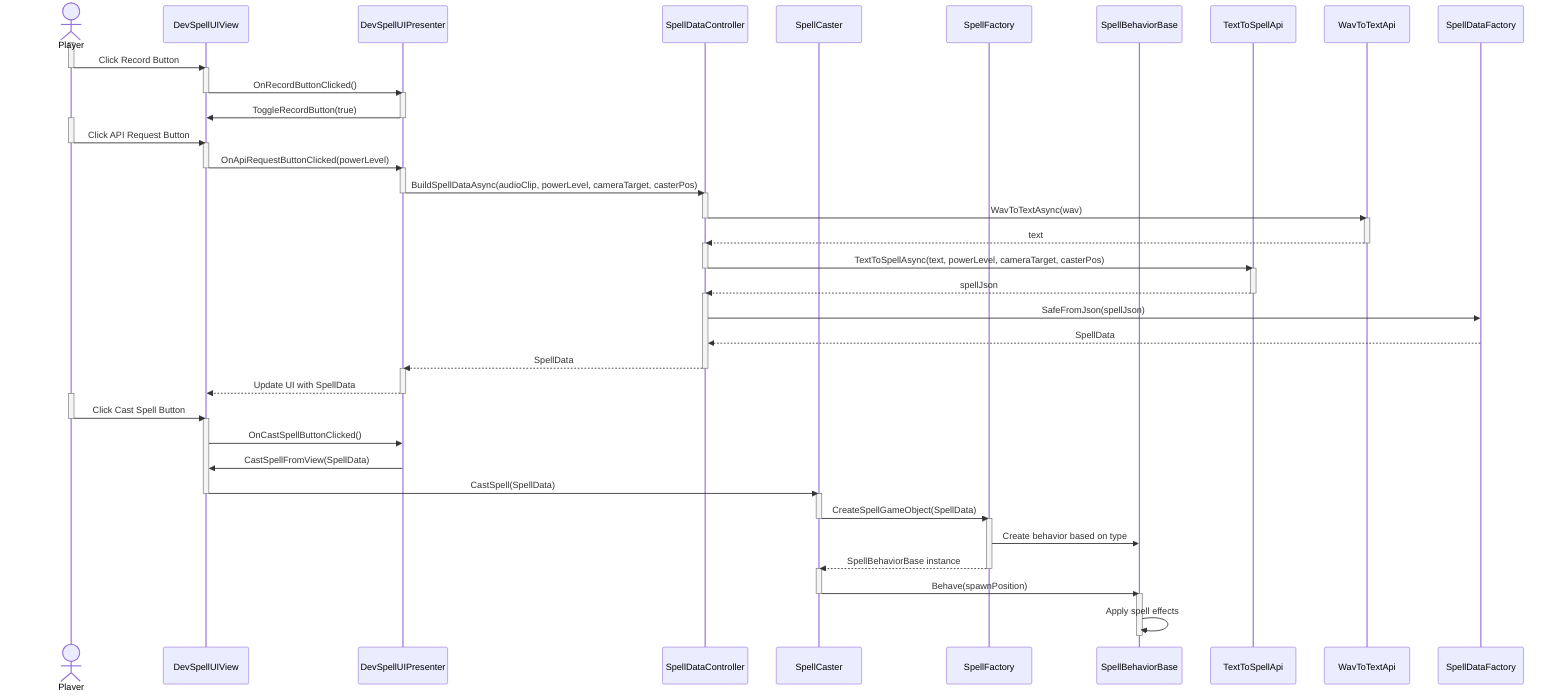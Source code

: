 ﻿sequenceDiagram
    actor Player
    participant DevSpellUIView
    participant DevSpellUIPresenter
    participant SpellDataController
    participant SpellCaster
    participant SpellFactory
    participant SpellBehaviorBase
    participant TextToSpellApi
    participant WavToTextApi

    activate Player
    Player->>DevSpellUIView: Click Record Button
    deactivate Player

    activate DevSpellUIView
    DevSpellUIView->>DevSpellUIPresenter: OnRecordButtonClicked()
    deactivate DevSpellUIView

    activate DevSpellUIPresenter
    DevSpellUIPresenter->>DevSpellUIView: ToggleRecordButton(true)
    deactivate DevSpellUIPresenter

    activate Player
    Player->>DevSpellUIView: Click API Request Button
    deactivate Player

    activate DevSpellUIView
    DevSpellUIView->>DevSpellUIPresenter: OnApiRequestButtonClicked(powerLevel)
    deactivate DevSpellUIView

    activate DevSpellUIPresenter
    DevSpellUIPresenter->>SpellDataController: BuildSpellDataAsync(audioClip, powerLevel, cameraTarget, casterPos)
    deactivate DevSpellUIPresenter

    activate SpellDataController
    SpellDataController->>WavToTextApi: WavToTextAsync(wav)
    deactivate SpellDataController

    activate WavToTextApi
    WavToTextApi-->>SpellDataController: text
    deactivate WavToTextApi

    activate SpellDataController
    SpellDataController->>TextToSpellApi: TextToSpellAsync(text, powerLevel, cameraTarget, casterPos)
    deactivate SpellDataController

    activate TextToSpellApi
    TextToSpellApi-->>SpellDataController: spellJson
    deactivate TextToSpellApi

    activate SpellDataController
    SpellDataController->>SpellDataFactory: SafeFromJson(spellJson)
    SpellDataFactory-->>SpellDataController: SpellData
    SpellDataController-->>DevSpellUIPresenter: SpellData
    deactivate SpellDataController

    activate DevSpellUIPresenter
    DevSpellUIPresenter-->>DevSpellUIView: Update UI with SpellData
    deactivate DevSpellUIPresenter

    activate Player
    Player->>DevSpellUIView: Click Cast Spell Button
    deactivate Player

    activate DevSpellUIView
    DevSpellUIView->>DevSpellUIPresenter: OnCastSpellButtonClicked()
    DevSpellUIPresenter->>DevSpellUIView: CastSpellFromView(SpellData)
    DevSpellUIView->>SpellCaster: CastSpell(SpellData)
    deactivate DevSpellUIView

    activate SpellCaster
    SpellCaster->>SpellFactory: CreateSpellGameObject(SpellData)
    deactivate SpellCaster

    activate SpellFactory
    SpellFactory->>SpellBehaviorBase: Create behavior based on type
    SpellFactory-->>SpellCaster: SpellBehaviorBase instance
    deactivate SpellFactory

    activate SpellCaster
    SpellCaster->>SpellBehaviorBase: Behave(spawnPosition)
    deactivate SpellCaster

    activate SpellBehaviorBase
    SpellBehaviorBase->>SpellBehaviorBase: Apply spell effects
    deactivate SpellBehaviorBase
